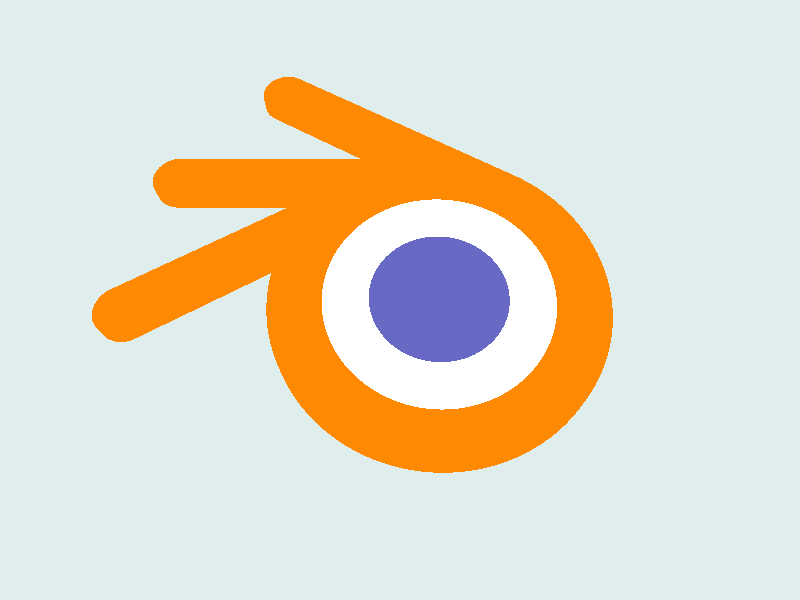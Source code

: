 #include "colors.inc"
#include "shapes.inc"

// 物体
#declare S_disk = object { Disk_Z scale<0.9, 0.9, 0.1> pigment { color NavyBlue } }
#declare M_disk = difference {
	object { Disk_Z scale<1.5, 1.5, 0.1> pigment { color White } }
	object { Disk_Z scale<0.9, 0.9, 0.2> }
}
#declare L_disk = difference {
	object { Disk_Z scale<2.2, 2.2, 0.1> pigment { color OrangeRed } }
	object { Disk_Z scale<1.5, 1.5, 0.2> }
}
#declare Wing = merge {
	object { Cube scale<0.35, 1.8, 0.1>}
	object { Disk_Z scale<0.35, 0.35, 0.1> translate<0, 1.8, 0>}
	pigment { color OrangeRed}
	rotate<0, 0, 90>
	translate<-1.8, 1.85, 0>
}

union {
	object { S_disk }
	object { M_disk }
	object { L_disk }
	object { Wing }
	object { Wing rotate<0, 0, 30>}
	object { Wing rotate<0, 0, 60>}
	rotate<0, 0, -30>
}

/*
// 座標軸
object { Cylinder_X scale 0.02 pigment{color Red} }    // x軸
object { Cylinder_Y scale 0.02 pigment{color Green} }  // y軸
object { Cylinder_Z scale 0.02 pigment{color Blue} }   // z軸
*/

// 背景
background { color LightBlue }

// 照明
light_source {
  <500, 800, -600>           // 照明の位置
  color White*2
  parallel point_at <0, 0, 0>
}

// カメラ
camera{
  location <-0.5, -4.0, -8.0>  // カメラの位置
  look_at <-0.5, 0.0, 0.0>    // カメラの注目する位置
  angle 60  		     // カメラの視野角
}

